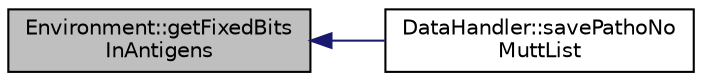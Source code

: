 digraph "Environment::getFixedBitsInAntigens"
{
  edge [fontname="Helvetica",fontsize="10",labelfontname="Helvetica",labelfontsize="10"];
  node [fontname="Helvetica",fontsize="10",shape=record];
  rankdir="LR";
  Node1 [label="Environment::getFixedBits\lInAntigens",height=0.2,width=0.4,color="black", fillcolor="grey75", style="filled", fontcolor="black"];
  Node1 -> Node2 [dir="back",color="midnightblue",fontsize="10",style="solid",fontname="Helvetica"];
  Node2 [label="DataHandler::savePathoNo\lMuttList",height=0.2,width=0.4,color="black", fillcolor="white", style="filled",URL="$class_data_handler.html#a6378c36aa8e4daf8f525c0fee446897e",tooltip="Data harvesting method. Record the indices of fixed bits in all pathogen species. Run this just ones..."];
}
